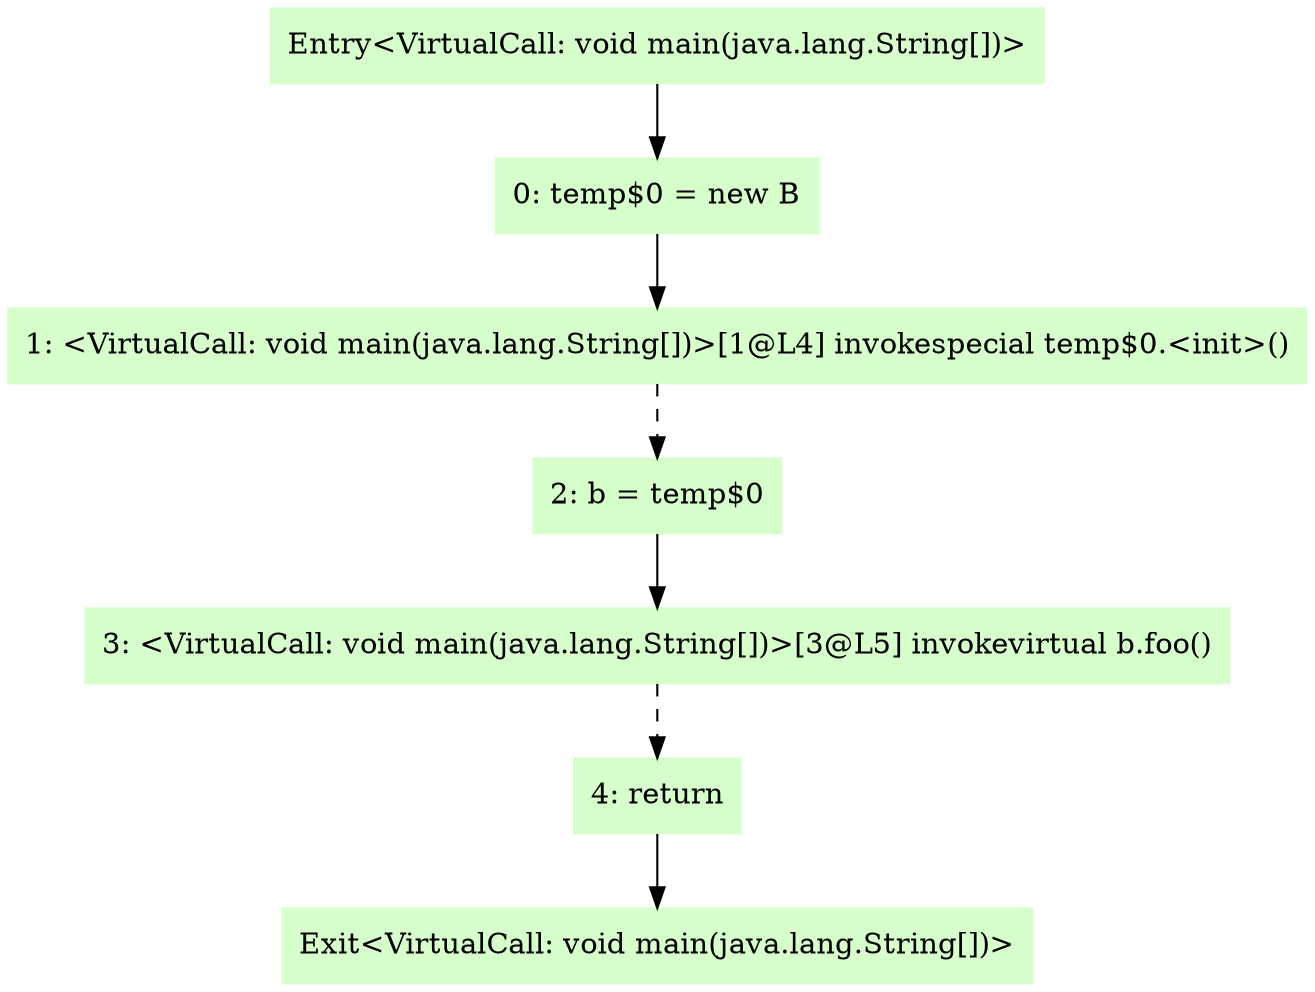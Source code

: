 digraph G {
  node [shape=box,style=filled,color=".3 .2 1.0",];
  "0" [label="Entry<VirtualCall: void main(java.lang.String[])>",];
  "1" [label="0: temp$0 = new B",];
  "2" [label="1: <VirtualCall: void main(java.lang.String[])>[1@L4] invokespecial temp$0.<init>()",];
  "3" [label="2: b = temp$0",];
  "4" [label="3: <VirtualCall: void main(java.lang.String[])>[3@L5] invokevirtual b.foo()",];
  "5" [label="4: return",];
  "6" [label="Exit<VirtualCall: void main(java.lang.String[])>",];
  "0" -> "1" [];
  "1" -> "2" [];
  "2" -> "3" [style=dashed,];
  "3" -> "4" [];
  "4" -> "5" [style=dashed,];
  "5" -> "6" [];
}

